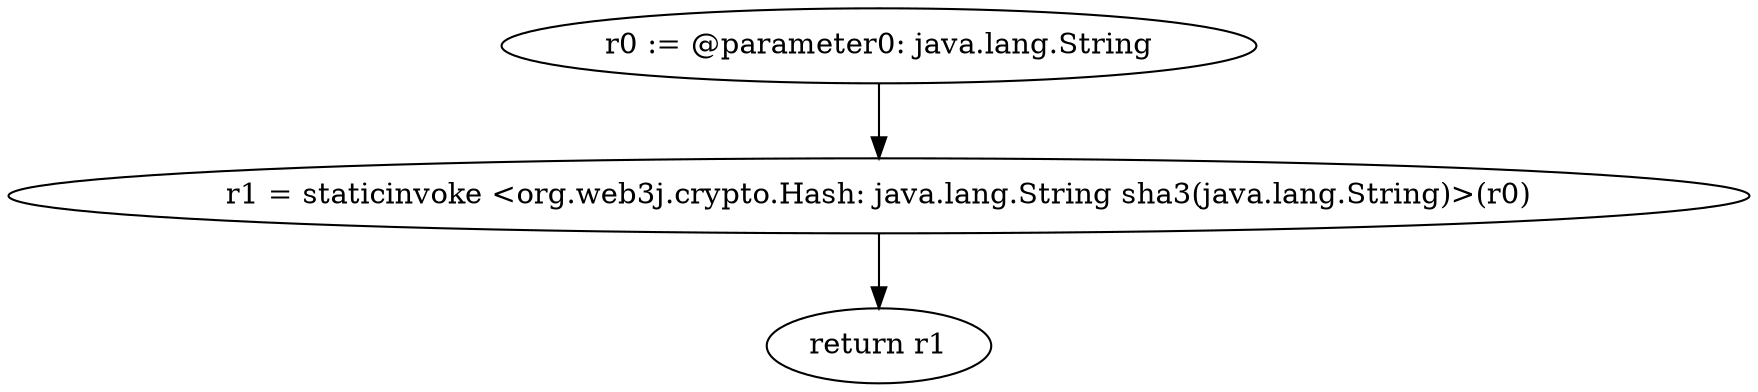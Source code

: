 digraph "unitGraph" {
    "r0 := @parameter0: java.lang.String"
    "r1 = staticinvoke <org.web3j.crypto.Hash: java.lang.String sha3(java.lang.String)>(r0)"
    "return r1"
    "r0 := @parameter0: java.lang.String"->"r1 = staticinvoke <org.web3j.crypto.Hash: java.lang.String sha3(java.lang.String)>(r0)";
    "r1 = staticinvoke <org.web3j.crypto.Hash: java.lang.String sha3(java.lang.String)>(r0)"->"return r1";
}

